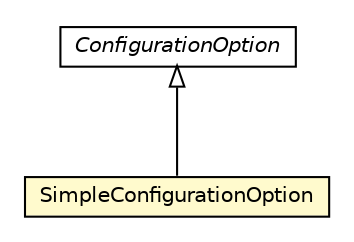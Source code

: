 #!/usr/local/bin/dot
#
# Class diagram 
# Generated by UMLGraph version R5_6-24-gf6e263 (http://www.umlgraph.org/)
#

digraph G {
	edge [fontname="Helvetica",fontsize=10,labelfontname="Helvetica",labelfontsize=10];
	node [fontname="Helvetica",fontsize=10,shape=plaintext];
	nodesep=0.25;
	ranksep=0.5;
	// org.universAAL.tools.ucc.configuration.model.SimpleConfigurationOption
	c7582504 [label=<<table title="org.universAAL.tools.ucc.configuration.model.SimpleConfigurationOption" border="0" cellborder="1" cellspacing="0" cellpadding="2" port="p" bgcolor="lemonChiffon" href="./SimpleConfigurationOption.html">
		<tr><td><table border="0" cellspacing="0" cellpadding="1">
<tr><td align="center" balign="center"> SimpleConfigurationOption </td></tr>
		</table></td></tr>
		</table>>, URL="./SimpleConfigurationOption.html", fontname="Helvetica", fontcolor="black", fontsize=10.0];
	// org.universAAL.tools.ucc.configuration.model.ConfigurationOption
	c7582510 [label=<<table title="org.universAAL.tools.ucc.configuration.model.ConfigurationOption" border="0" cellborder="1" cellspacing="0" cellpadding="2" port="p" href="./ConfigurationOption.html">
		<tr><td><table border="0" cellspacing="0" cellpadding="1">
<tr><td align="center" balign="center"><font face="Helvetica-Oblique"> ConfigurationOption </font></td></tr>
		</table></td></tr>
		</table>>, URL="./ConfigurationOption.html", fontname="Helvetica", fontcolor="black", fontsize=10.0];
	//org.universAAL.tools.ucc.configuration.model.SimpleConfigurationOption extends org.universAAL.tools.ucc.configuration.model.ConfigurationOption
	c7582510:p -> c7582504:p [dir=back,arrowtail=empty];
}

